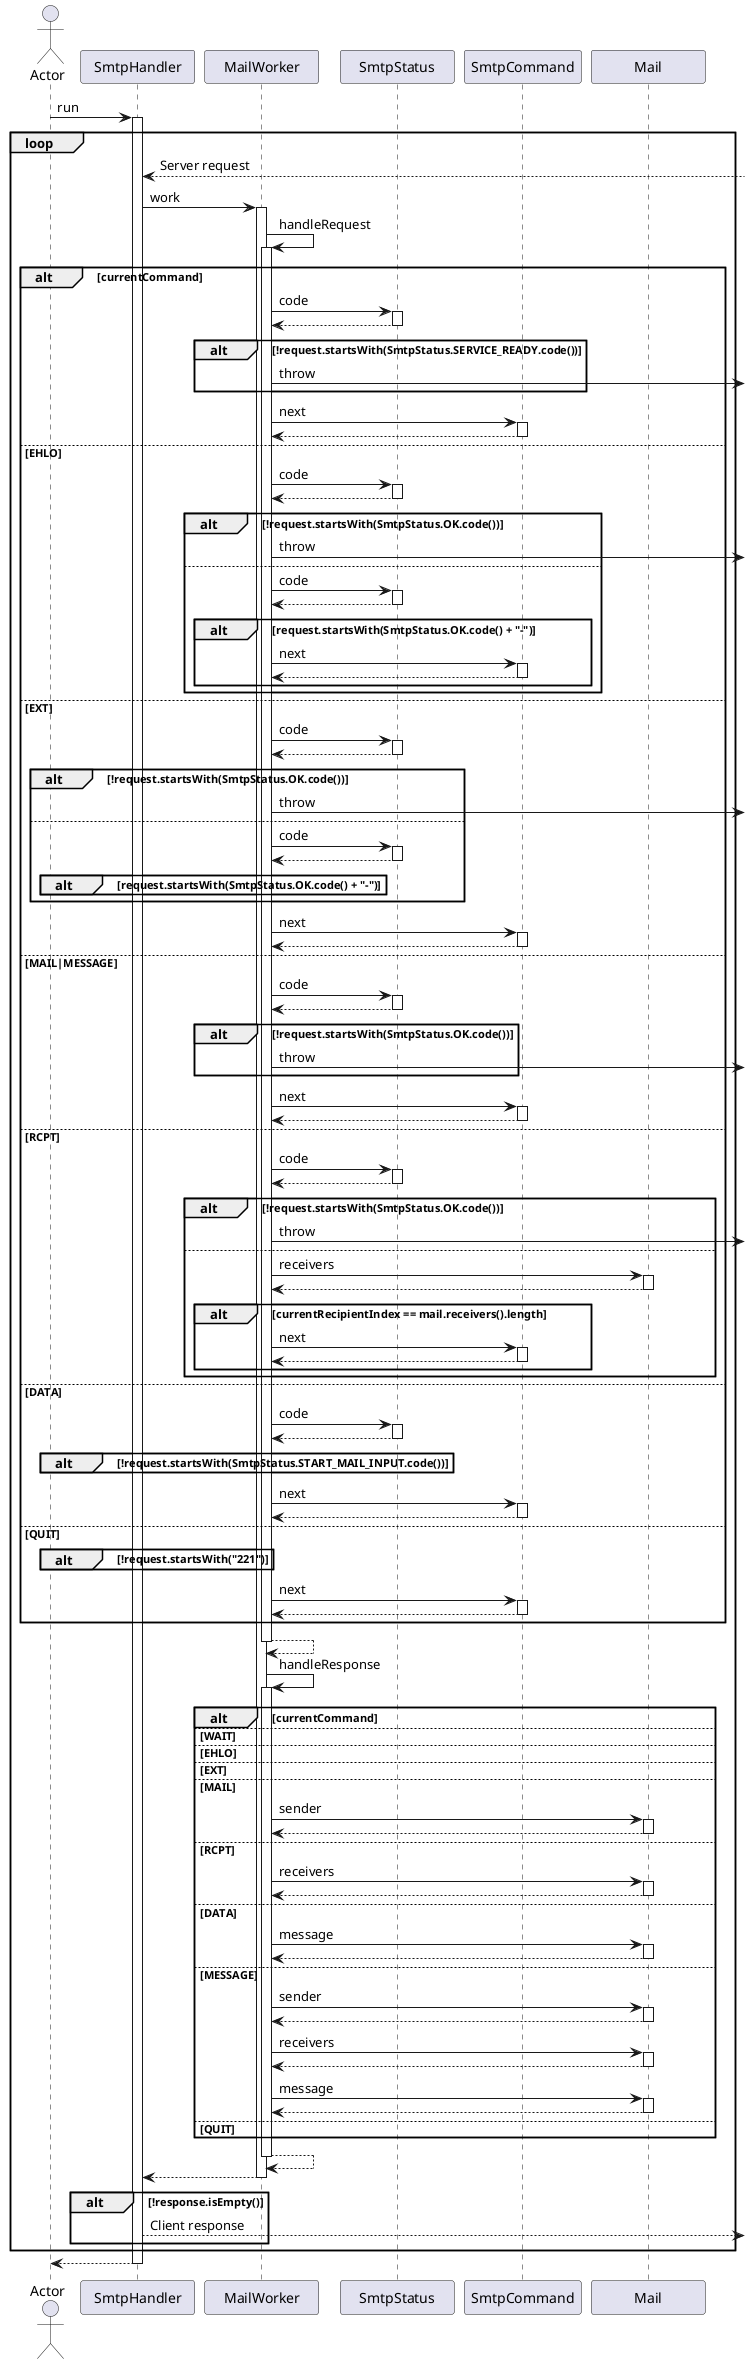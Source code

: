 @startuml
skinparam MinClassWidth 100
actor Actor
Actor -> SmtpHandler : run
activate SmtpHandler
loop
SmtpHandler <--] : Server request
SmtpHandler -> MailWorker : work
activate MailWorker
MailWorker -> MailWorker : handleRequest
activate MailWorker
alt currentCommand
MailWorker -> SmtpStatus : code
activate SmtpStatus
SmtpStatus --> MailWorker
deactivate SmtpStatus
alt !request.startsWith(SmtpStatus.SERVICE_READY.code())
MailWorker ->] : throw
end
MailWorker -> SmtpCommand : next
activate SmtpCommand
SmtpCommand --> MailWorker
deactivate SmtpCommand
else EHLO
MailWorker -> SmtpStatus : code
activate SmtpStatus
SmtpStatus --> MailWorker
deactivate SmtpStatus
alt !request.startsWith(SmtpStatus.OK.code())
MailWorker ->] : throw
else 
MailWorker -> SmtpStatus : code
activate SmtpStatus
SmtpStatus --> MailWorker
deactivate SmtpStatus
alt request.startsWith(SmtpStatus.OK.code() + "-")
MailWorker -> SmtpCommand : next
activate SmtpCommand
SmtpCommand --> MailWorker
deactivate SmtpCommand
end
end
else EXT
MailWorker -> SmtpStatus : code
activate SmtpStatus
SmtpStatus --> MailWorker
deactivate SmtpStatus
alt !request.startsWith(SmtpStatus.OK.code())
MailWorker ->] : throw
else
MailWorker -> SmtpStatus : code
activate SmtpStatus
SmtpStatus --> MailWorker
deactivate SmtpStatus
alt request.startsWith(SmtpStatus.OK.code() + "-")
end
end
MailWorker -> SmtpCommand : next
activate SmtpCommand
SmtpCommand --> MailWorker
deactivate SmtpCommand
else MAIL|MESSAGE
MailWorker -> SmtpStatus : code
activate SmtpStatus
SmtpStatus --> MailWorker
deactivate SmtpStatus
alt !request.startsWith(SmtpStatus.OK.code())
MailWorker ->] : throw
end
MailWorker -> SmtpCommand : next
activate SmtpCommand
SmtpCommand --> MailWorker
deactivate SmtpCommand
else RCPT
MailWorker -> SmtpStatus : code
activate SmtpStatus
SmtpStatus --> MailWorker
deactivate SmtpStatus
alt !request.startsWith(SmtpStatus.OK.code())
MailWorker ->] : throw
else
MailWorker -> Mail : receivers
activate Mail
Mail --> MailWorker
deactivate Mail
alt currentRecipientIndex == mail.receivers().length
MailWorker -> SmtpCommand : next
activate SmtpCommand
SmtpCommand --> MailWorker
deactivate SmtpCommand
end
end
else DATA
MailWorker -> SmtpStatus : code
activate SmtpStatus
SmtpStatus --> MailWorker
deactivate SmtpStatus
alt !request.startsWith(SmtpStatus.START_MAIL_INPUT.code())
end
MailWorker -> SmtpCommand : next
activate SmtpCommand
SmtpCommand --> MailWorker
deactivate SmtpCommand
else QUIT
alt !request.startsWith("221")
end
MailWorker -> SmtpCommand : next
activate SmtpCommand
SmtpCommand --> MailWorker
deactivate SmtpCommand
end
MailWorker --> MailWorker
deactivate MailWorker
MailWorker -> MailWorker : handleResponse
activate MailWorker
alt currentCommand
else WAIT
else EHLO
else EXT
else MAIL
MailWorker -> Mail : sender
activate Mail
Mail --> MailWorker
deactivate Mail
else RCPT
MailWorker -> Mail : receivers
activate Mail
Mail --> MailWorker
deactivate Mail
else DATA
MailWorker -> Mail : message
activate Mail
Mail --> MailWorker
deactivate Mail
else MESSAGE
MailWorker -> Mail : sender
activate Mail
Mail --> MailWorker
deactivate Mail
MailWorker -> Mail : receivers
activate Mail
Mail --> MailWorker
deactivate Mail
MailWorker -> Mail : message
activate Mail
Mail --> MailWorker
deactivate Mail
else QUIT
end
MailWorker --> MailWorker
deactivate MailWorker
MailWorker --> SmtpHandler
deactivate MailWorker
alt !response.isEmpty()
SmtpHandler -->] : Client response
end
end
return
@enduml